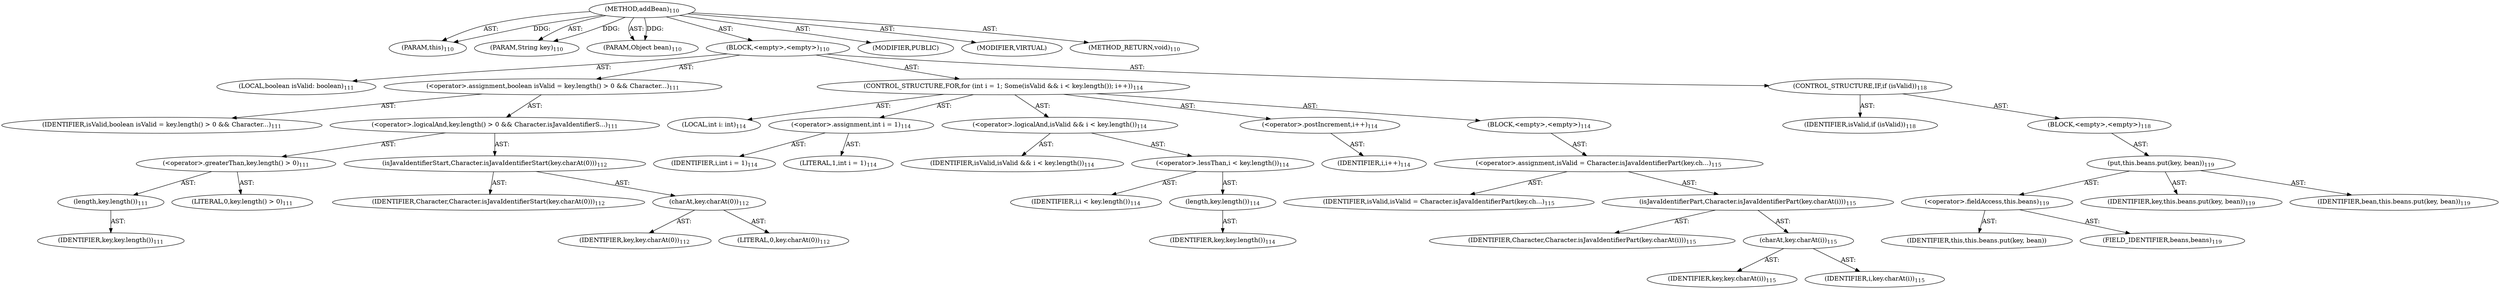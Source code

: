 digraph "addBean" {  
"111669149697" [label = <(METHOD,addBean)<SUB>110</SUB>> ]
"115964116996" [label = <(PARAM,this)<SUB>110</SUB>> ]
"115964116997" [label = <(PARAM,String key)<SUB>110</SUB>> ]
"115964116998" [label = <(PARAM,Object bean)<SUB>110</SUB>> ]
"25769803780" [label = <(BLOCK,&lt;empty&gt;,&lt;empty&gt;)<SUB>110</SUB>> ]
"94489280515" [label = <(LOCAL,boolean isValid: boolean)<SUB>111</SUB>> ]
"30064771082" [label = <(&lt;operator&gt;.assignment,boolean isValid = key.length() &gt; 0 &amp;&amp; Character...)<SUB>111</SUB>> ]
"68719476749" [label = <(IDENTIFIER,isValid,boolean isValid = key.length() &gt; 0 &amp;&amp; Character...)<SUB>111</SUB>> ]
"30064771083" [label = <(&lt;operator&gt;.logicalAnd,key.length() &gt; 0 &amp;&amp; Character.isJavaIdentifierS...)<SUB>111</SUB>> ]
"30064771084" [label = <(&lt;operator&gt;.greaterThan,key.length() &gt; 0)<SUB>111</SUB>> ]
"30064771085" [label = <(length,key.length())<SUB>111</SUB>> ]
"68719476750" [label = <(IDENTIFIER,key,key.length())<SUB>111</SUB>> ]
"90194313216" [label = <(LITERAL,0,key.length() &gt; 0)<SUB>111</SUB>> ]
"30064771086" [label = <(isJavaIdentifierStart,Character.isJavaIdentifierStart(key.charAt(0)))<SUB>112</SUB>> ]
"68719476751" [label = <(IDENTIFIER,Character,Character.isJavaIdentifierStart(key.charAt(0)))<SUB>112</SUB>> ]
"30064771087" [label = <(charAt,key.charAt(0))<SUB>112</SUB>> ]
"68719476752" [label = <(IDENTIFIER,key,key.charAt(0))<SUB>112</SUB>> ]
"90194313217" [label = <(LITERAL,0,key.charAt(0))<SUB>112</SUB>> ]
"47244640259" [label = <(CONTROL_STRUCTURE,FOR,for (int i = 1; Some(isValid &amp;&amp; i &lt; key.length()); i++))<SUB>114</SUB>> ]
"94489280516" [label = <(LOCAL,int i: int)<SUB>114</SUB>> ]
"30064771088" [label = <(&lt;operator&gt;.assignment,int i = 1)<SUB>114</SUB>> ]
"68719476753" [label = <(IDENTIFIER,i,int i = 1)<SUB>114</SUB>> ]
"90194313218" [label = <(LITERAL,1,int i = 1)<SUB>114</SUB>> ]
"30064771089" [label = <(&lt;operator&gt;.logicalAnd,isValid &amp;&amp; i &lt; key.length())<SUB>114</SUB>> ]
"68719476754" [label = <(IDENTIFIER,isValid,isValid &amp;&amp; i &lt; key.length())<SUB>114</SUB>> ]
"30064771090" [label = <(&lt;operator&gt;.lessThan,i &lt; key.length())<SUB>114</SUB>> ]
"68719476755" [label = <(IDENTIFIER,i,i &lt; key.length())<SUB>114</SUB>> ]
"30064771091" [label = <(length,key.length())<SUB>114</SUB>> ]
"68719476756" [label = <(IDENTIFIER,key,key.length())<SUB>114</SUB>> ]
"30064771092" [label = <(&lt;operator&gt;.postIncrement,i++)<SUB>114</SUB>> ]
"68719476757" [label = <(IDENTIFIER,i,i++)<SUB>114</SUB>> ]
"25769803781" [label = <(BLOCK,&lt;empty&gt;,&lt;empty&gt;)<SUB>114</SUB>> ]
"30064771093" [label = <(&lt;operator&gt;.assignment,isValid = Character.isJavaIdentifierPart(key.ch...)<SUB>115</SUB>> ]
"68719476758" [label = <(IDENTIFIER,isValid,isValid = Character.isJavaIdentifierPart(key.ch...)<SUB>115</SUB>> ]
"30064771094" [label = <(isJavaIdentifierPart,Character.isJavaIdentifierPart(key.charAt(i)))<SUB>115</SUB>> ]
"68719476759" [label = <(IDENTIFIER,Character,Character.isJavaIdentifierPart(key.charAt(i)))<SUB>115</SUB>> ]
"30064771095" [label = <(charAt,key.charAt(i))<SUB>115</SUB>> ]
"68719476760" [label = <(IDENTIFIER,key,key.charAt(i))<SUB>115</SUB>> ]
"68719476761" [label = <(IDENTIFIER,i,key.charAt(i))<SUB>115</SUB>> ]
"47244640260" [label = <(CONTROL_STRUCTURE,IF,if (isValid))<SUB>118</SUB>> ]
"68719476762" [label = <(IDENTIFIER,isValid,if (isValid))<SUB>118</SUB>> ]
"25769803782" [label = <(BLOCK,&lt;empty&gt;,&lt;empty&gt;)<SUB>118</SUB>> ]
"30064771096" [label = <(put,this.beans.put(key, bean))<SUB>119</SUB>> ]
"30064771097" [label = <(&lt;operator&gt;.fieldAccess,this.beans)<SUB>119</SUB>> ]
"68719476763" [label = <(IDENTIFIER,this,this.beans.put(key, bean))> ]
"55834574848" [label = <(FIELD_IDENTIFIER,beans,beans)<SUB>119</SUB>> ]
"68719476764" [label = <(IDENTIFIER,key,this.beans.put(key, bean))<SUB>119</SUB>> ]
"68719476765" [label = <(IDENTIFIER,bean,this.beans.put(key, bean))<SUB>119</SUB>> ]
"133143986181" [label = <(MODIFIER,PUBLIC)> ]
"133143986182" [label = <(MODIFIER,VIRTUAL)> ]
"128849018881" [label = <(METHOD_RETURN,void)<SUB>110</SUB>> ]
  "111669149697" -> "115964116996"  [ label = "AST: "] 
  "111669149697" -> "115964116997"  [ label = "AST: "] 
  "111669149697" -> "115964116998"  [ label = "AST: "] 
  "111669149697" -> "25769803780"  [ label = "AST: "] 
  "111669149697" -> "133143986181"  [ label = "AST: "] 
  "111669149697" -> "133143986182"  [ label = "AST: "] 
  "111669149697" -> "128849018881"  [ label = "AST: "] 
  "25769803780" -> "94489280515"  [ label = "AST: "] 
  "25769803780" -> "30064771082"  [ label = "AST: "] 
  "25769803780" -> "47244640259"  [ label = "AST: "] 
  "25769803780" -> "47244640260"  [ label = "AST: "] 
  "30064771082" -> "68719476749"  [ label = "AST: "] 
  "30064771082" -> "30064771083"  [ label = "AST: "] 
  "30064771083" -> "30064771084"  [ label = "AST: "] 
  "30064771083" -> "30064771086"  [ label = "AST: "] 
  "30064771084" -> "30064771085"  [ label = "AST: "] 
  "30064771084" -> "90194313216"  [ label = "AST: "] 
  "30064771085" -> "68719476750"  [ label = "AST: "] 
  "30064771086" -> "68719476751"  [ label = "AST: "] 
  "30064771086" -> "30064771087"  [ label = "AST: "] 
  "30064771087" -> "68719476752"  [ label = "AST: "] 
  "30064771087" -> "90194313217"  [ label = "AST: "] 
  "47244640259" -> "94489280516"  [ label = "AST: "] 
  "47244640259" -> "30064771088"  [ label = "AST: "] 
  "47244640259" -> "30064771089"  [ label = "AST: "] 
  "47244640259" -> "30064771092"  [ label = "AST: "] 
  "47244640259" -> "25769803781"  [ label = "AST: "] 
  "30064771088" -> "68719476753"  [ label = "AST: "] 
  "30064771088" -> "90194313218"  [ label = "AST: "] 
  "30064771089" -> "68719476754"  [ label = "AST: "] 
  "30064771089" -> "30064771090"  [ label = "AST: "] 
  "30064771090" -> "68719476755"  [ label = "AST: "] 
  "30064771090" -> "30064771091"  [ label = "AST: "] 
  "30064771091" -> "68719476756"  [ label = "AST: "] 
  "30064771092" -> "68719476757"  [ label = "AST: "] 
  "25769803781" -> "30064771093"  [ label = "AST: "] 
  "30064771093" -> "68719476758"  [ label = "AST: "] 
  "30064771093" -> "30064771094"  [ label = "AST: "] 
  "30064771094" -> "68719476759"  [ label = "AST: "] 
  "30064771094" -> "30064771095"  [ label = "AST: "] 
  "30064771095" -> "68719476760"  [ label = "AST: "] 
  "30064771095" -> "68719476761"  [ label = "AST: "] 
  "47244640260" -> "68719476762"  [ label = "AST: "] 
  "47244640260" -> "25769803782"  [ label = "AST: "] 
  "25769803782" -> "30064771096"  [ label = "AST: "] 
  "30064771096" -> "30064771097"  [ label = "AST: "] 
  "30064771096" -> "68719476764"  [ label = "AST: "] 
  "30064771096" -> "68719476765"  [ label = "AST: "] 
  "30064771097" -> "68719476763"  [ label = "AST: "] 
  "30064771097" -> "55834574848"  [ label = "AST: "] 
  "111669149697" -> "115964116996"  [ label = "DDG: "] 
  "111669149697" -> "115964116997"  [ label = "DDG: "] 
  "111669149697" -> "115964116998"  [ label = "DDG: "] 
}
